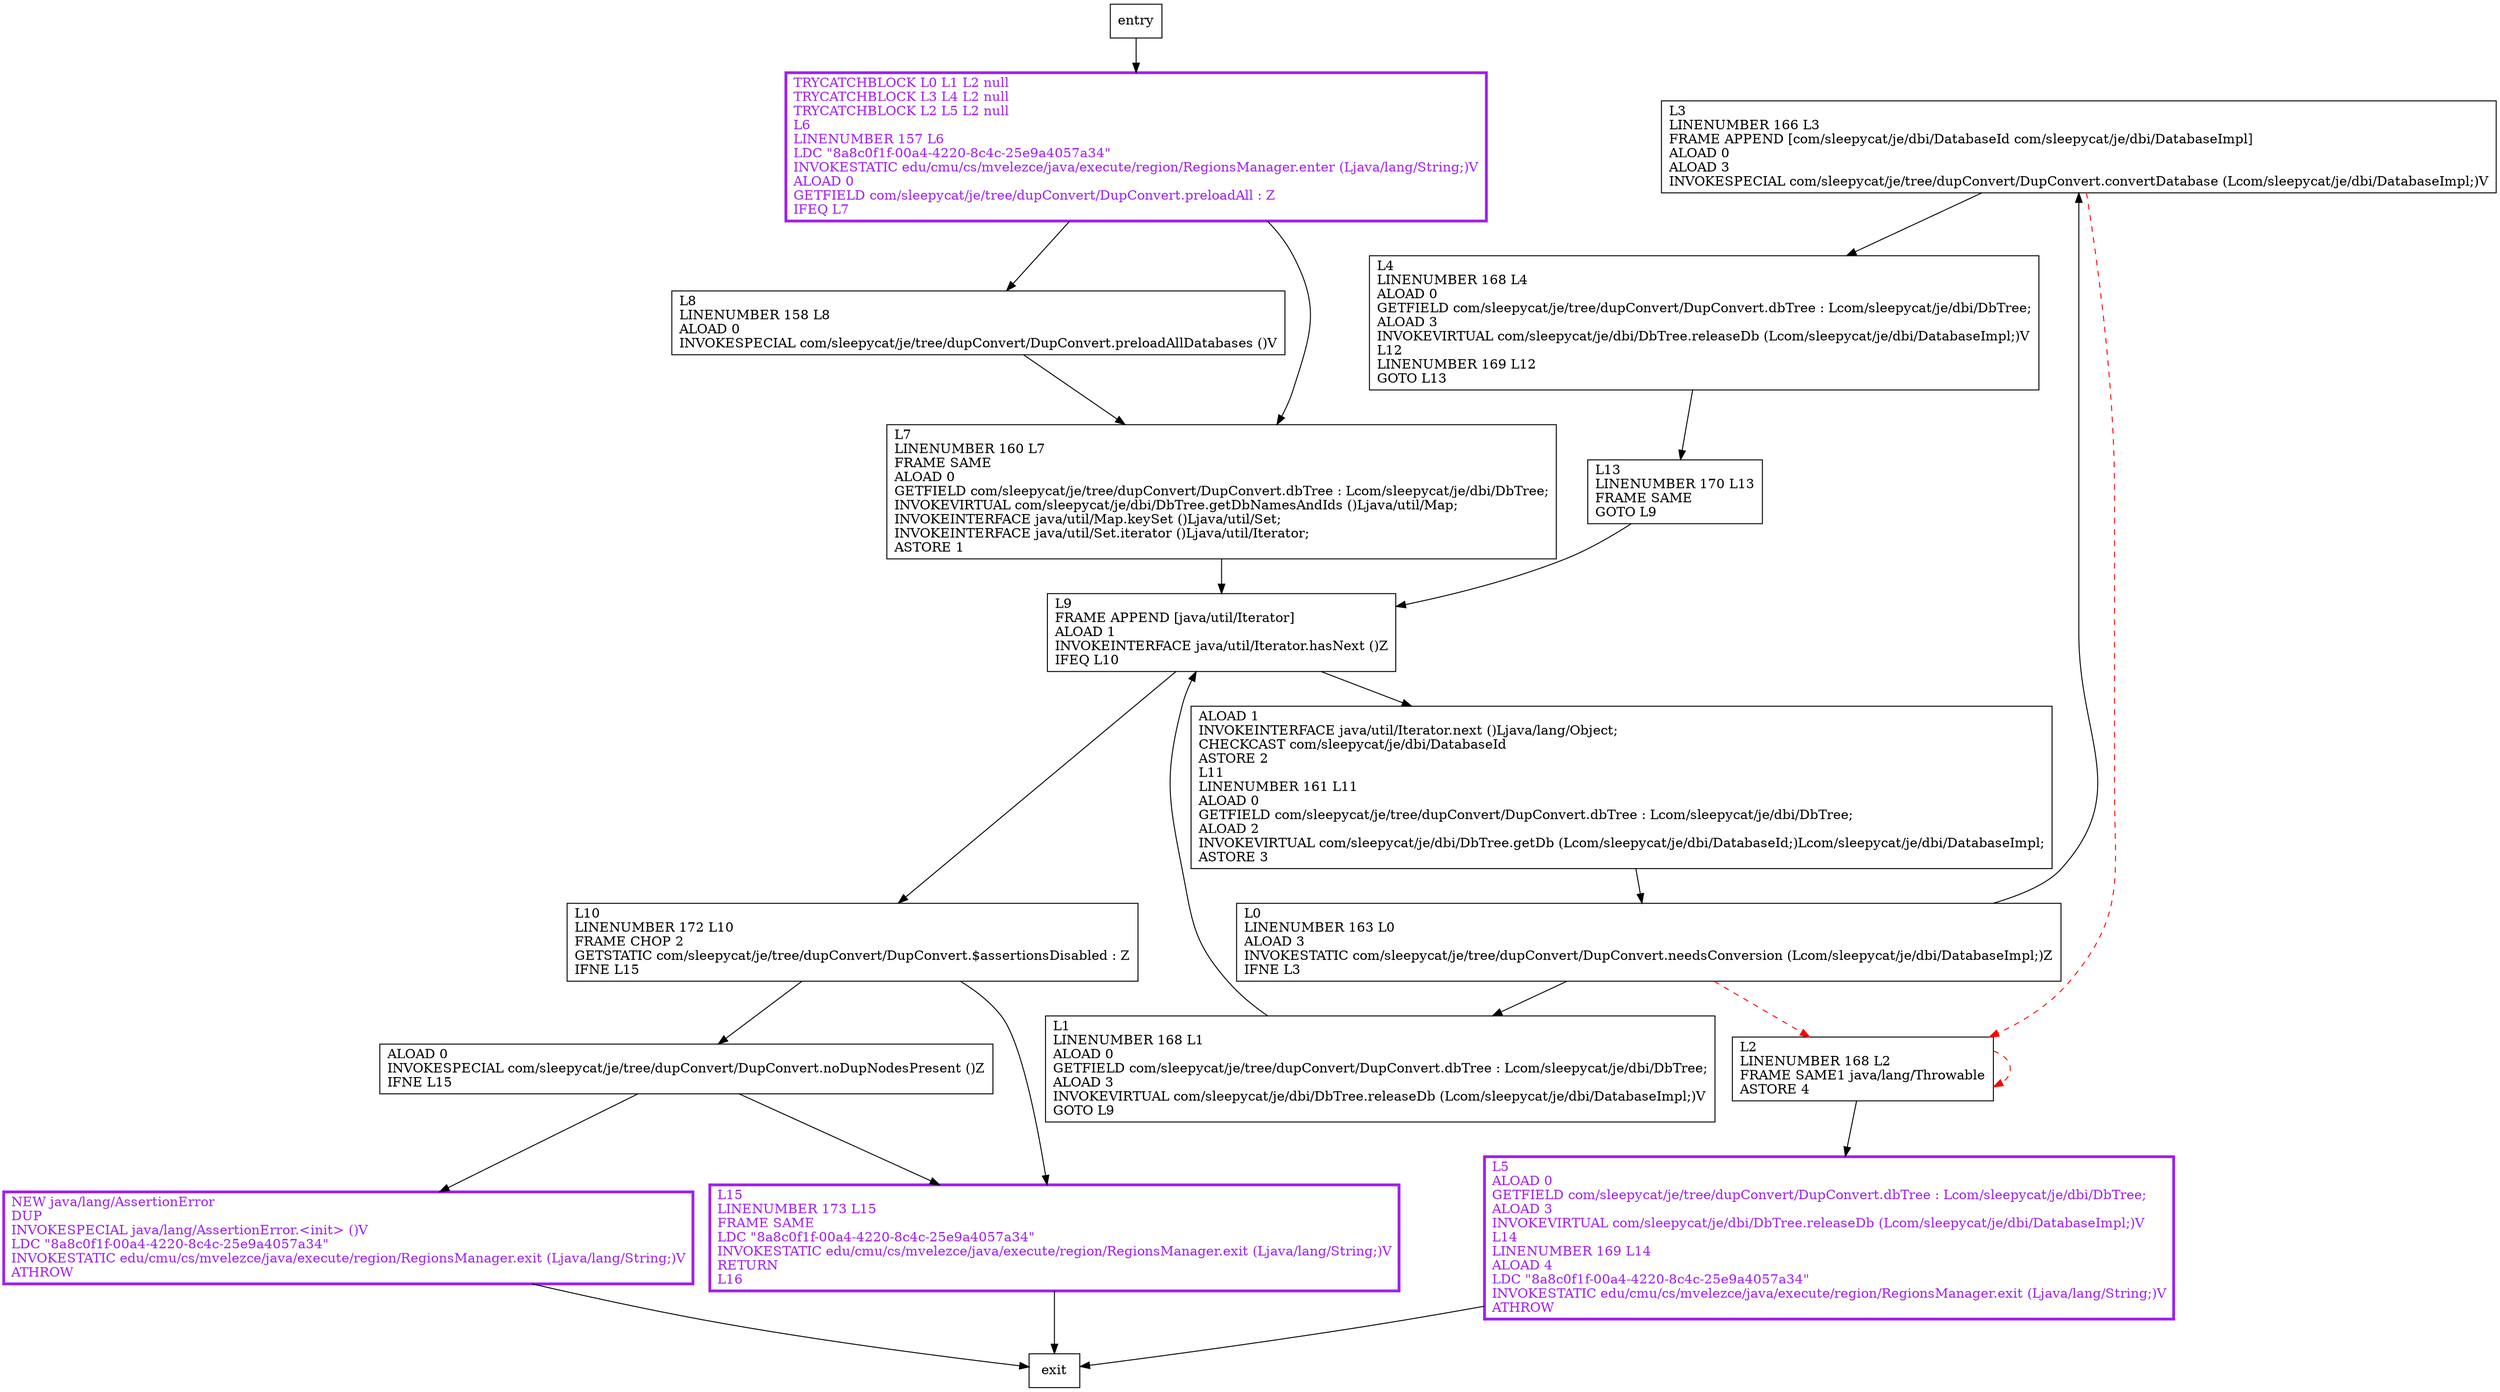 digraph convertDatabases {
node [shape=record];
260434255 [label="ALOAD 0\lINVOKESPECIAL com/sleepycat/je/tree/dupConvert/DupConvert.noDupNodesPresent ()Z\lIFNE L15\l"];
626586313 [label="L1\lLINENUMBER 168 L1\lALOAD 0\lGETFIELD com/sleepycat/je/tree/dupConvert/DupConvert.dbTree : Lcom/sleepycat/je/dbi/DbTree;\lALOAD 3\lINVOKEVIRTUAL com/sleepycat/je/dbi/DbTree.releaseDb (Lcom/sleepycat/je/dbi/DatabaseImpl;)V\lGOTO L9\l"];
1834369911 [label="L2\lLINENUMBER 168 L2\lFRAME SAME1 java/lang/Throwable\lASTORE 4\l"];
1069367936 [label="NEW java/lang/AssertionError\lDUP\lINVOKESPECIAL java/lang/AssertionError.\<init\> ()V\lLDC \"8a8c0f1f-00a4-4220-8c4c-25e9a4057a34\"\lINVOKESTATIC edu/cmu/cs/mvelezce/java/execute/region/RegionsManager.exit (Ljava/lang/String;)V\lATHROW\l"];
696643503 [label="L5\lALOAD 0\lGETFIELD com/sleepycat/je/tree/dupConvert/DupConvert.dbTree : Lcom/sleepycat/je/dbi/DbTree;\lALOAD 3\lINVOKEVIRTUAL com/sleepycat/je/dbi/DbTree.releaseDb (Lcom/sleepycat/je/dbi/DatabaseImpl;)V\lL14\lLINENUMBER 169 L14\lALOAD 4\lLDC \"8a8c0f1f-00a4-4220-8c4c-25e9a4057a34\"\lINVOKESTATIC edu/cmu/cs/mvelezce/java/execute/region/RegionsManager.exit (Ljava/lang/String;)V\lATHROW\l"];
1981238291 [label="L7\lLINENUMBER 160 L7\lFRAME SAME\lALOAD 0\lGETFIELD com/sleepycat/je/tree/dupConvert/DupConvert.dbTree : Lcom/sleepycat/je/dbi/DbTree;\lINVOKEVIRTUAL com/sleepycat/je/dbi/DbTree.getDbNamesAndIds ()Ljava/util/Map;\lINVOKEINTERFACE java/util/Map.keySet ()Ljava/util/Set;\lINVOKEINTERFACE java/util/Set.iterator ()Ljava/util/Iterator;\lASTORE 1\l"];
1653960102 [label="L3\lLINENUMBER 166 L3\lFRAME APPEND [com/sleepycat/je/dbi/DatabaseId com/sleepycat/je/dbi/DatabaseImpl]\lALOAD 0\lALOAD 3\lINVOKESPECIAL com/sleepycat/je/tree/dupConvert/DupConvert.convertDatabase (Lcom/sleepycat/je/dbi/DatabaseImpl;)V\l"];
2060451035 [label="L13\lLINENUMBER 170 L13\lFRAME SAME\lGOTO L9\l"];
1261011641 [label="L4\lLINENUMBER 168 L4\lALOAD 0\lGETFIELD com/sleepycat/je/tree/dupConvert/DupConvert.dbTree : Lcom/sleepycat/je/dbi/DbTree;\lALOAD 3\lINVOKEVIRTUAL com/sleepycat/je/dbi/DbTree.releaseDb (Lcom/sleepycat/je/dbi/DatabaseImpl;)V\lL12\lLINENUMBER 169 L12\lGOTO L13\l"];
677392059 [label="L0\lLINENUMBER 163 L0\lALOAD 3\lINVOKESTATIC com/sleepycat/je/tree/dupConvert/DupConvert.needsConversion (Lcom/sleepycat/je/dbi/DatabaseImpl;)Z\lIFNE L3\l"];
949847613 [label="L9\lFRAME APPEND [java/util/Iterator]\lALOAD 1\lINVOKEINTERFACE java/util/Iterator.hasNext ()Z\lIFEQ L10\l"];
1059514154 [label="L8\lLINENUMBER 158 L8\lALOAD 0\lINVOKESPECIAL com/sleepycat/je/tree/dupConvert/DupConvert.preloadAllDatabases ()V\l"];
229658516 [label="TRYCATCHBLOCK L0 L1 L2 null\lTRYCATCHBLOCK L3 L4 L2 null\lTRYCATCHBLOCK L2 L5 L2 null\lL6\lLINENUMBER 157 L6\lLDC \"8a8c0f1f-00a4-4220-8c4c-25e9a4057a34\"\lINVOKESTATIC edu/cmu/cs/mvelezce/java/execute/region/RegionsManager.enter (Ljava/lang/String;)V\lALOAD 0\lGETFIELD com/sleepycat/je/tree/dupConvert/DupConvert.preloadAll : Z\lIFEQ L7\l"];
1055125014 [label="ALOAD 1\lINVOKEINTERFACE java/util/Iterator.next ()Ljava/lang/Object;\lCHECKCAST com/sleepycat/je/dbi/DatabaseId\lASTORE 2\lL11\lLINENUMBER 161 L11\lALOAD 0\lGETFIELD com/sleepycat/je/tree/dupConvert/DupConvert.dbTree : Lcom/sleepycat/je/dbi/DbTree;\lALOAD 2\lINVOKEVIRTUAL com/sleepycat/je/dbi/DbTree.getDb (Lcom/sleepycat/je/dbi/DatabaseId;)Lcom/sleepycat/je/dbi/DatabaseImpl;\lASTORE 3\l"];
783753681 [label="L15\lLINENUMBER 173 L15\lFRAME SAME\lLDC \"8a8c0f1f-00a4-4220-8c4c-25e9a4057a34\"\lINVOKESTATIC edu/cmu/cs/mvelezce/java/execute/region/RegionsManager.exit (Ljava/lang/String;)V\lRETURN\lL16\l"];
1918392845 [label="L10\lLINENUMBER 172 L10\lFRAME CHOP 2\lGETSTATIC com/sleepycat/je/tree/dupConvert/DupConvert.$assertionsDisabled : Z\lIFNE L15\l"];
entry;
exit;
260434255 -> 1069367936
260434255 -> 783753681
626586313 -> 949847613
1834369911 -> 1834369911 [style=dashed, color=red]
1834369911 -> 696643503
1069367936 -> exit
696643503 -> exit
1981238291 -> 949847613
1653960102 -> 1261011641
1653960102 -> 1834369911 [style=dashed, color=red]
2060451035 -> 949847613
1261011641 -> 2060451035
entry -> 229658516
677392059 -> 626586313
677392059 -> 1834369911 [style=dashed, color=red]
677392059 -> 1653960102
949847613 -> 1055125014
949847613 -> 1918392845
1059514154 -> 1981238291
229658516 -> 1059514154
229658516 -> 1981238291
1055125014 -> 677392059
783753681 -> exit
1918392845 -> 260434255
1918392845 -> 783753681
1069367936[fontcolor="purple", penwidth=3, color="purple"];
696643503[fontcolor="purple", penwidth=3, color="purple"];
229658516[fontcolor="purple", penwidth=3, color="purple"];
783753681[fontcolor="purple", penwidth=3, color="purple"];
}
